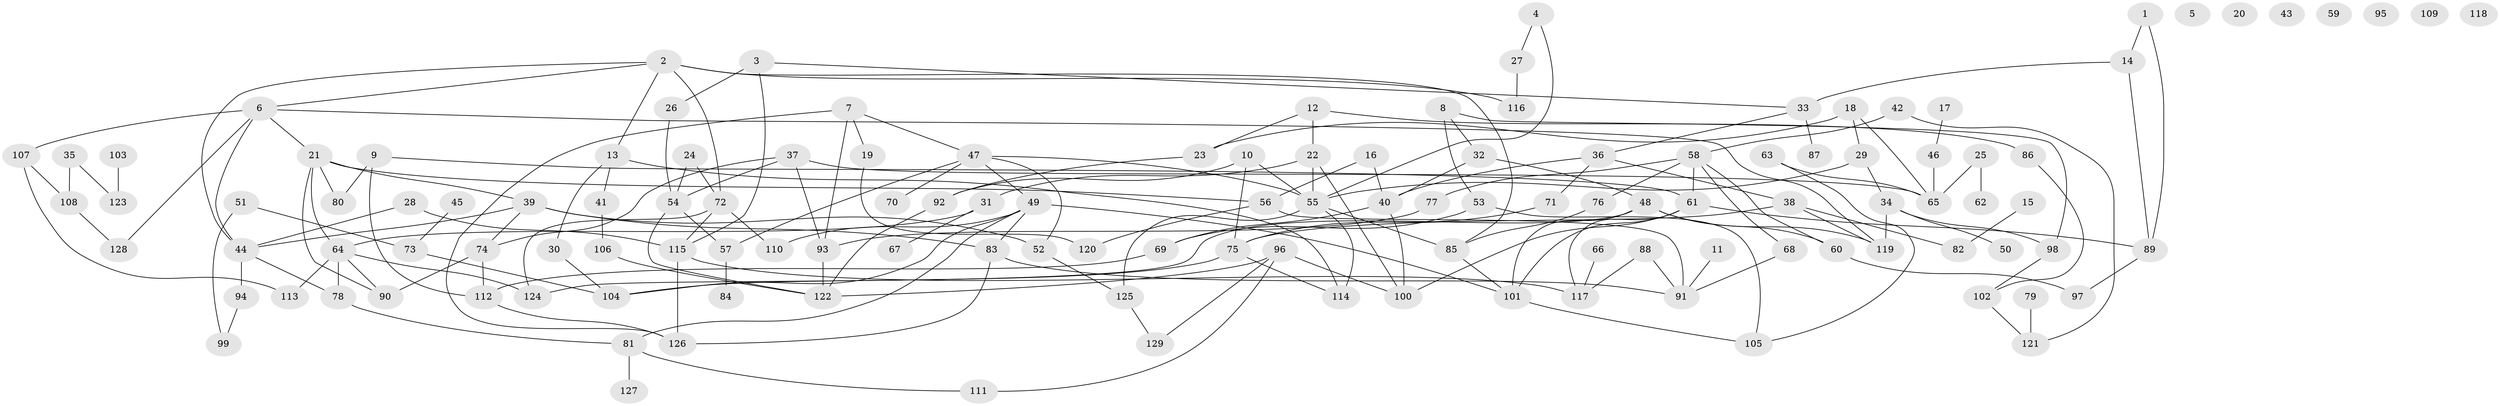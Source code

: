 // Generated by graph-tools (version 1.1) at 2025/25/03/09/25 03:25:19]
// undirected, 129 vertices, 189 edges
graph export_dot {
graph [start="1"]
  node [color=gray90,style=filled];
  1;
  2;
  3;
  4;
  5;
  6;
  7;
  8;
  9;
  10;
  11;
  12;
  13;
  14;
  15;
  16;
  17;
  18;
  19;
  20;
  21;
  22;
  23;
  24;
  25;
  26;
  27;
  28;
  29;
  30;
  31;
  32;
  33;
  34;
  35;
  36;
  37;
  38;
  39;
  40;
  41;
  42;
  43;
  44;
  45;
  46;
  47;
  48;
  49;
  50;
  51;
  52;
  53;
  54;
  55;
  56;
  57;
  58;
  59;
  60;
  61;
  62;
  63;
  64;
  65;
  66;
  67;
  68;
  69;
  70;
  71;
  72;
  73;
  74;
  75;
  76;
  77;
  78;
  79;
  80;
  81;
  82;
  83;
  84;
  85;
  86;
  87;
  88;
  89;
  90;
  91;
  92;
  93;
  94;
  95;
  96;
  97;
  98;
  99;
  100;
  101;
  102;
  103;
  104;
  105;
  106;
  107;
  108;
  109;
  110;
  111;
  112;
  113;
  114;
  115;
  116;
  117;
  118;
  119;
  120;
  121;
  122;
  123;
  124;
  125;
  126;
  127;
  128;
  129;
  1 -- 14;
  1 -- 89;
  2 -- 6;
  2 -- 13;
  2 -- 44;
  2 -- 72;
  2 -- 85;
  2 -- 116;
  3 -- 26;
  3 -- 33;
  3 -- 115;
  4 -- 27;
  4 -- 55;
  6 -- 21;
  6 -- 44;
  6 -- 107;
  6 -- 119;
  6 -- 128;
  7 -- 19;
  7 -- 47;
  7 -- 93;
  7 -- 126;
  8 -- 32;
  8 -- 53;
  8 -- 98;
  9 -- 61;
  9 -- 80;
  9 -- 112;
  10 -- 55;
  10 -- 75;
  10 -- 92;
  11 -- 91;
  12 -- 22;
  12 -- 23;
  12 -- 86;
  13 -- 30;
  13 -- 41;
  13 -- 114;
  14 -- 33;
  14 -- 89;
  15 -- 82;
  16 -- 40;
  16 -- 56;
  17 -- 46;
  18 -- 23;
  18 -- 29;
  18 -- 65;
  19 -- 120;
  21 -- 39;
  21 -- 56;
  21 -- 64;
  21 -- 80;
  21 -- 90;
  22 -- 31;
  22 -- 55;
  22 -- 100;
  23 -- 92;
  24 -- 54;
  24 -- 72;
  25 -- 62;
  25 -- 65;
  26 -- 54;
  27 -- 116;
  28 -- 44;
  28 -- 115;
  29 -- 34;
  29 -- 55;
  30 -- 104;
  31 -- 64;
  31 -- 67;
  32 -- 40;
  32 -- 48;
  33 -- 36;
  33 -- 87;
  34 -- 50;
  34 -- 98;
  34 -- 119;
  35 -- 108;
  35 -- 123;
  36 -- 38;
  36 -- 40;
  36 -- 71;
  37 -- 54;
  37 -- 65;
  37 -- 74;
  37 -- 93;
  38 -- 75;
  38 -- 82;
  38 -- 119;
  39 -- 44;
  39 -- 52;
  39 -- 74;
  39 -- 83;
  40 -- 69;
  40 -- 100;
  41 -- 106;
  42 -- 58;
  42 -- 121;
  44 -- 78;
  44 -- 94;
  45 -- 73;
  46 -- 65;
  47 -- 49;
  47 -- 52;
  47 -- 55;
  47 -- 57;
  47 -- 70;
  48 -- 60;
  48 -- 101;
  48 -- 119;
  48 -- 124;
  49 -- 81;
  49 -- 83;
  49 -- 101;
  49 -- 104;
  49 -- 110;
  51 -- 73;
  51 -- 99;
  52 -- 125;
  53 -- 69;
  53 -- 105;
  54 -- 57;
  54 -- 122;
  55 -- 85;
  55 -- 114;
  55 -- 125;
  56 -- 91;
  56 -- 120;
  57 -- 84;
  58 -- 60;
  58 -- 61;
  58 -- 68;
  58 -- 76;
  58 -- 77;
  60 -- 97;
  61 -- 89;
  61 -- 100;
  61 -- 101;
  61 -- 117;
  63 -- 65;
  63 -- 105;
  64 -- 78;
  64 -- 90;
  64 -- 113;
  64 -- 124;
  66 -- 117;
  68 -- 91;
  69 -- 112;
  71 -- 75;
  72 -- 110;
  72 -- 115;
  72 -- 124;
  73 -- 104;
  74 -- 90;
  74 -- 112;
  75 -- 104;
  75 -- 114;
  76 -- 85;
  77 -- 93;
  78 -- 81;
  79 -- 121;
  81 -- 111;
  81 -- 127;
  83 -- 91;
  83 -- 126;
  85 -- 101;
  86 -- 102;
  88 -- 91;
  88 -- 117;
  89 -- 97;
  92 -- 122;
  93 -- 122;
  94 -- 99;
  96 -- 100;
  96 -- 111;
  96 -- 122;
  96 -- 129;
  98 -- 102;
  101 -- 105;
  102 -- 121;
  103 -- 123;
  106 -- 122;
  107 -- 108;
  107 -- 113;
  108 -- 128;
  112 -- 126;
  115 -- 117;
  115 -- 126;
  125 -- 129;
}
